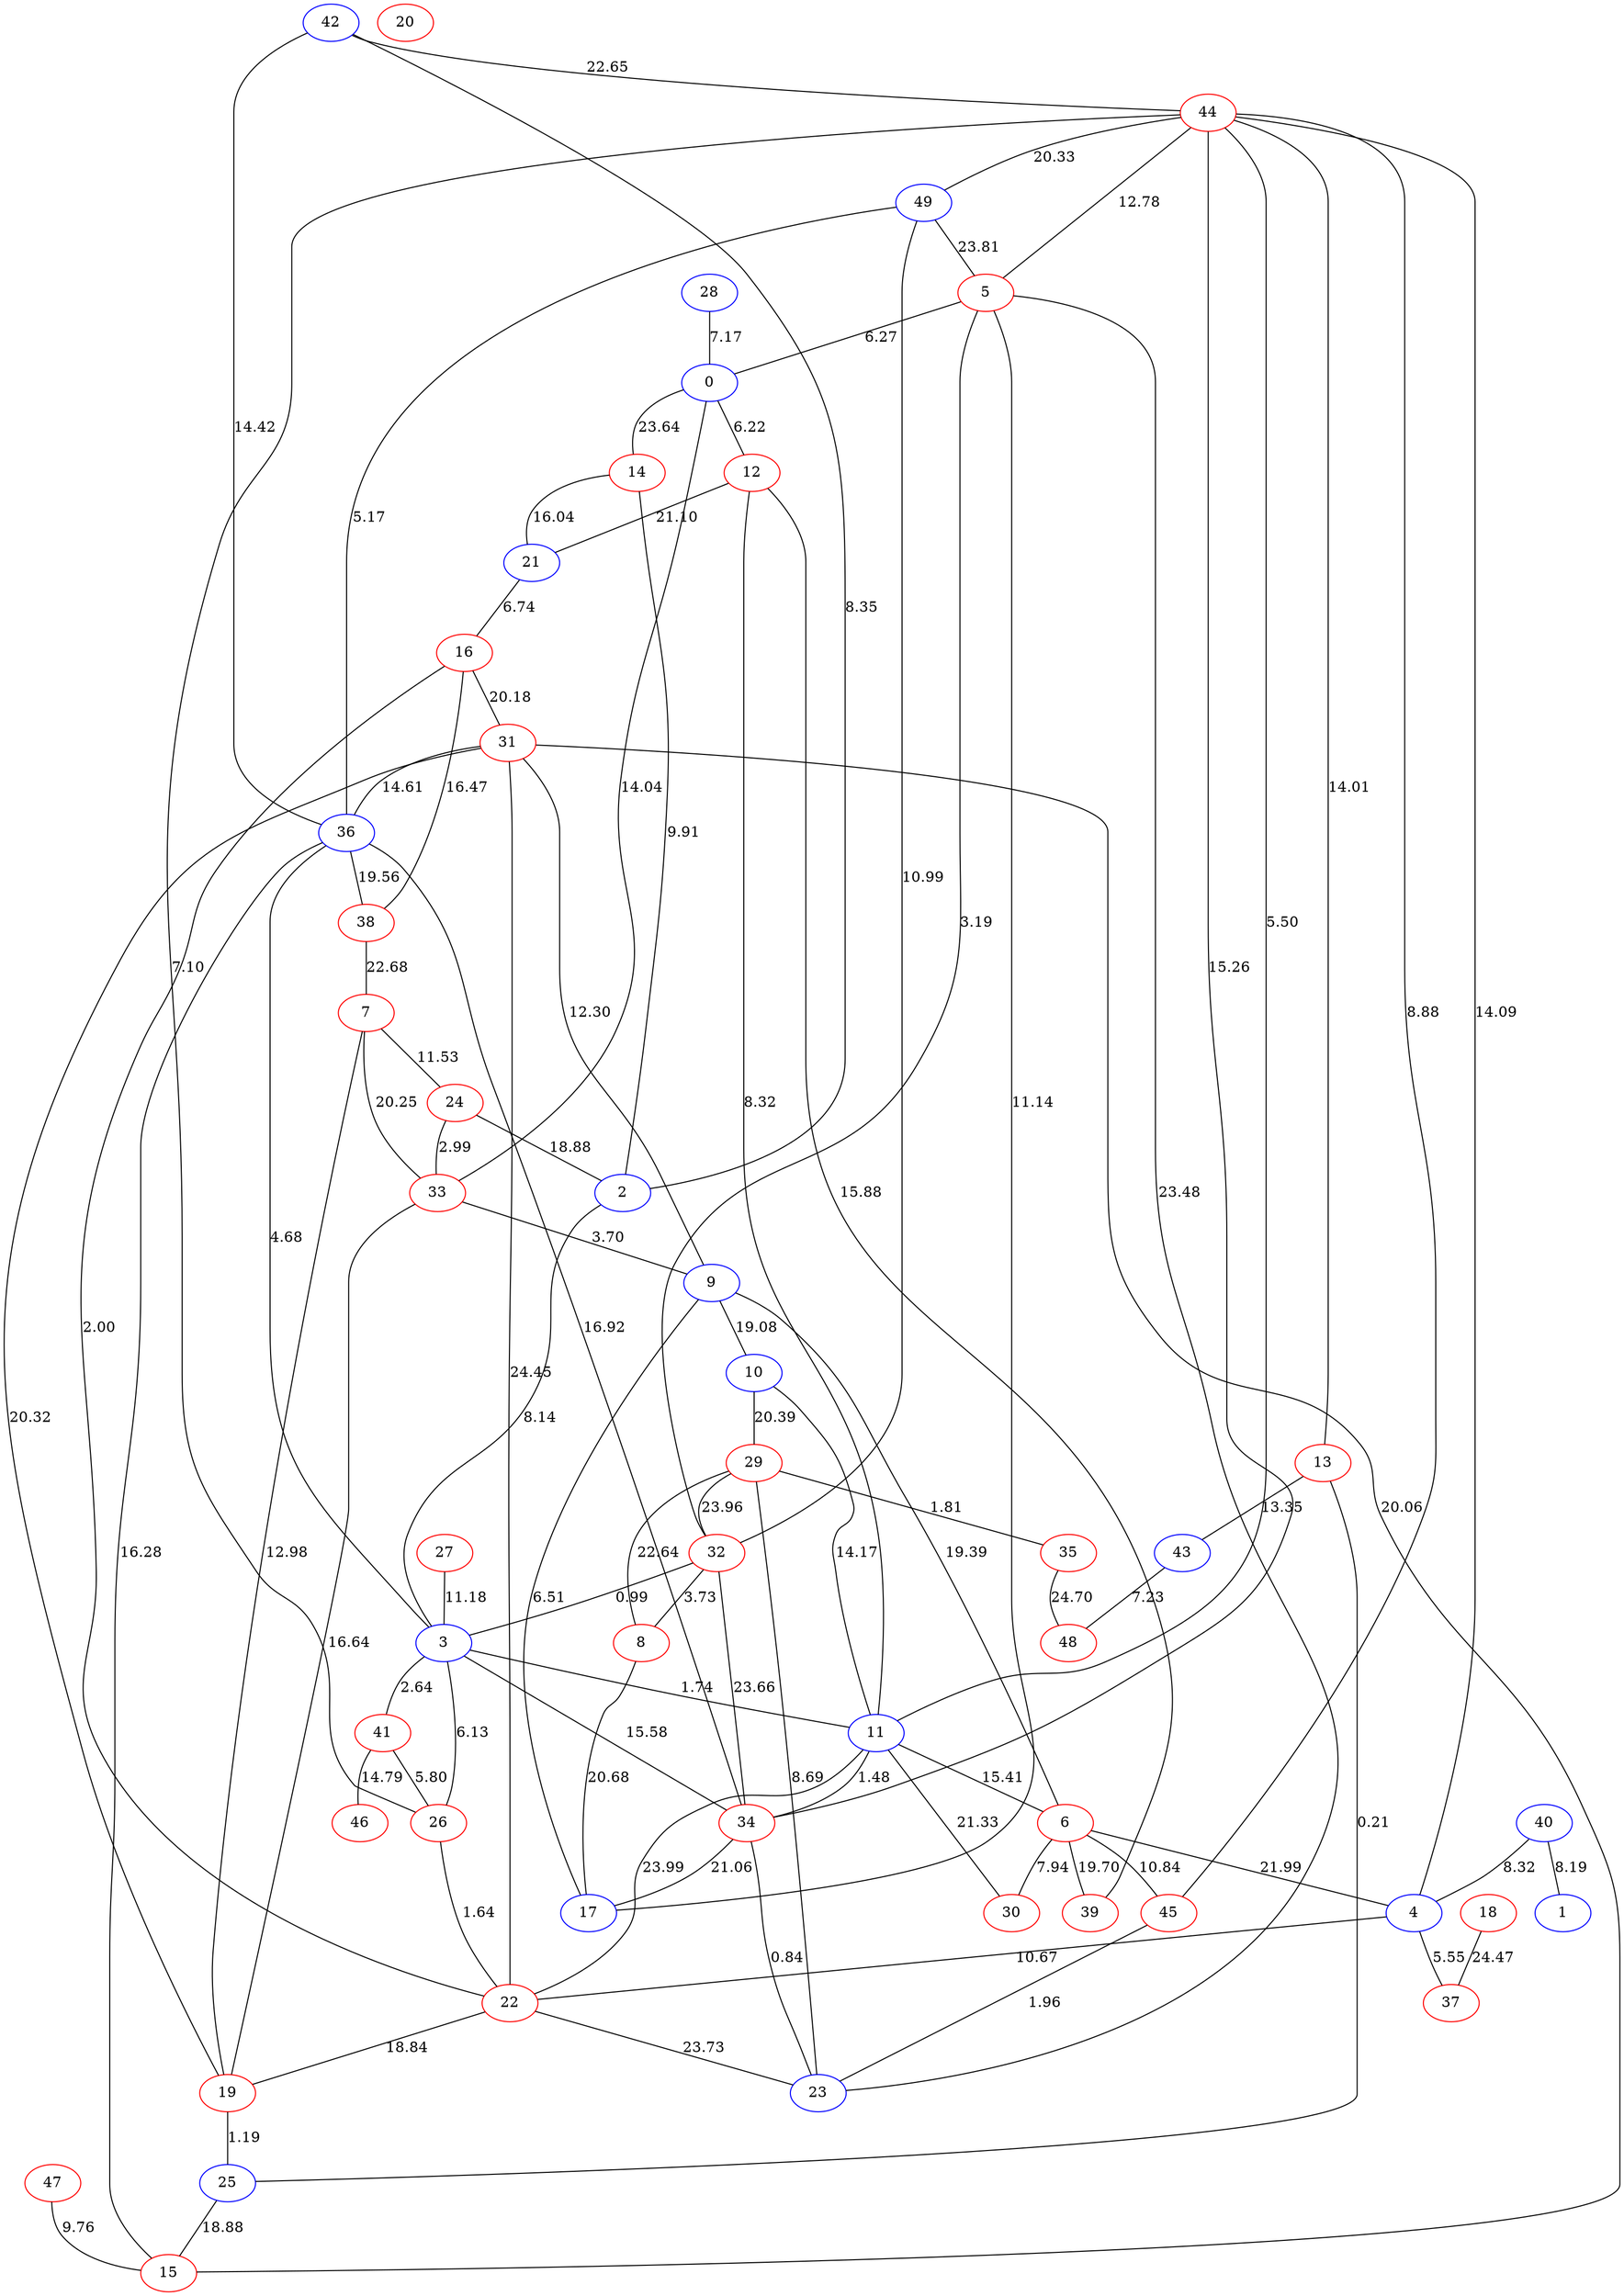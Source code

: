 graph {
44[color=red]
45[color=red]
46[color=red]
47[color=red]
48[color=red]
49[color=blue]
10[color=blue]
11[color=blue]
12[color=red]
13[color=red]
14[color=red]
15[color=red]
16[color=red]
17[color=blue]
18[color=red]
19[color=red]
0[color=blue]
1[color=blue]
2[color=blue]
3[color=blue]
4[color=blue]
5[color=red]
6[color=red]
7[color=red]
8[color=red]
9[color=blue]
20[color=red]
21[color=blue]
22[color=red]
23[color=blue]
24[color=red]
25[color=blue]
26[color=red]
27[color=red]
28[color=blue]
29[color=red]
30[color=red]
31[color=red]
32[color=red]
33[color=red]
34[color=red]
35[color=red]
36[color=blue]
37[color=red]
38[color=red]
39[color=red]
40[color=blue]
41[color=red]
42[color=blue]
43[color=blue]
35--48[label=24.70]
16--38[label=16.47]
13--25[label=0.21]
11--12[label=8.32]
7--24[label=11.53]
24--33[label=2.99]
6--4[label=21.99]
49--5[label=23.81]
16--31[label=20.18]
44--49[label=20.33]
0--33[label=14.04]
22--23[label=23.73]
14--21[label=16.04]
42--44[label=22.65]
42--36[label=14.42]
3--11[label=1.74]
22--31[label=24.45]
41--46[label=14.79]
45--44[label=8.88]
21--16[label=6.74]
36--49[label=5.17]
31--9[label=12.30]
23--29[label=8.69]
47--15[label=9.76]
42--2[label=8.35]
22--19[label=18.84]
5--0[label=6.27]
29--8[label=22.64]
7--33[label=20.25]
44--34[label=15.26]
22--16[label=2.00]
31--36[label=14.61]
36--15[label=16.28]
6--39[label=19.70]
32--3[label=0.99]
3--41[label=2.64]
5--32[label=3.19]
2--3[label=8.14]
36--3[label=4.68]
6--9[label=19.39]
11--10[label=14.17]
34--23[label=0.84]
43--48[label=7.23]
32--34[label=23.66]
6--30[label=7.94]
11--6[label=15.41]
32--8[label=3.73]
13--43[label=13.35]
9--10[label=19.08]
33--19[label=16.64]
29--35[label=1.81]
26--22[label=1.64]
11--34[label=1.48]
14--2[label=9.91]
9--17[label=6.51]
0--12[label=6.22]
24--2[label=18.88]
44--26[label=7.10]
4--37[label=5.55]
0--14[label=23.64]
29--32[label=23.96]
28--0[label=7.17]
10--29[label=20.39]
12--39[label=15.88]
8--17[label=20.68]
25--15[label=18.88]
3--34[label=15.58]
32--49[label=10.99]
6--45[label=10.84]
30--11[label=21.33]
34--17[label=21.06]
19--25[label=1.19]
45--23[label=1.96]
33--9[label=3.70]
44--5[label=12.78]
44--4[label=14.09]
41--26[label=5.80]
7--19[label=12.98]
17--5[label=11.14]
4--22[label=10.67]
11--22[label=23.99]
40--1[label=8.19]
31--19[label=20.32]
40--4[label=8.32]
18--37[label=24.47]
23--5[label=23.48]
31--15[label=20.06]
44--11[label=5.50]
44--13[label=14.01]
36--34[label=16.92]
12--21[label=21.10]
27--3[label=11.18]
3--26[label=6.13]
38--7[label=22.68]
36--38[label=19.56]
}